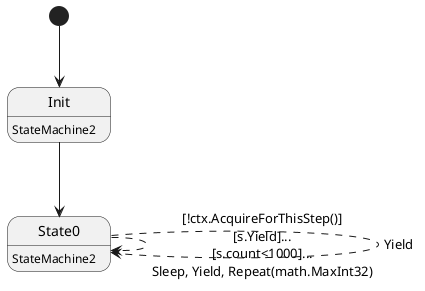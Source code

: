@startuml
state "Init" as T00_S001
T00_S001 : StateMachine2
[*] --> T00_S001
T00_S001 --> T00_S002
state "State0" as T00_S002
T00_S002 : StateMachine2
T00_S002 --[dashed]> T00_S002 : [!ctx.AcquireForThisStep()]\n[s.Yield]...\n[s.count<1000]...\nSleep, Yield, Repeat(math.MaxInt32)
T00_S002 --[dashed]> T00_S002 : Yield
@enduml
